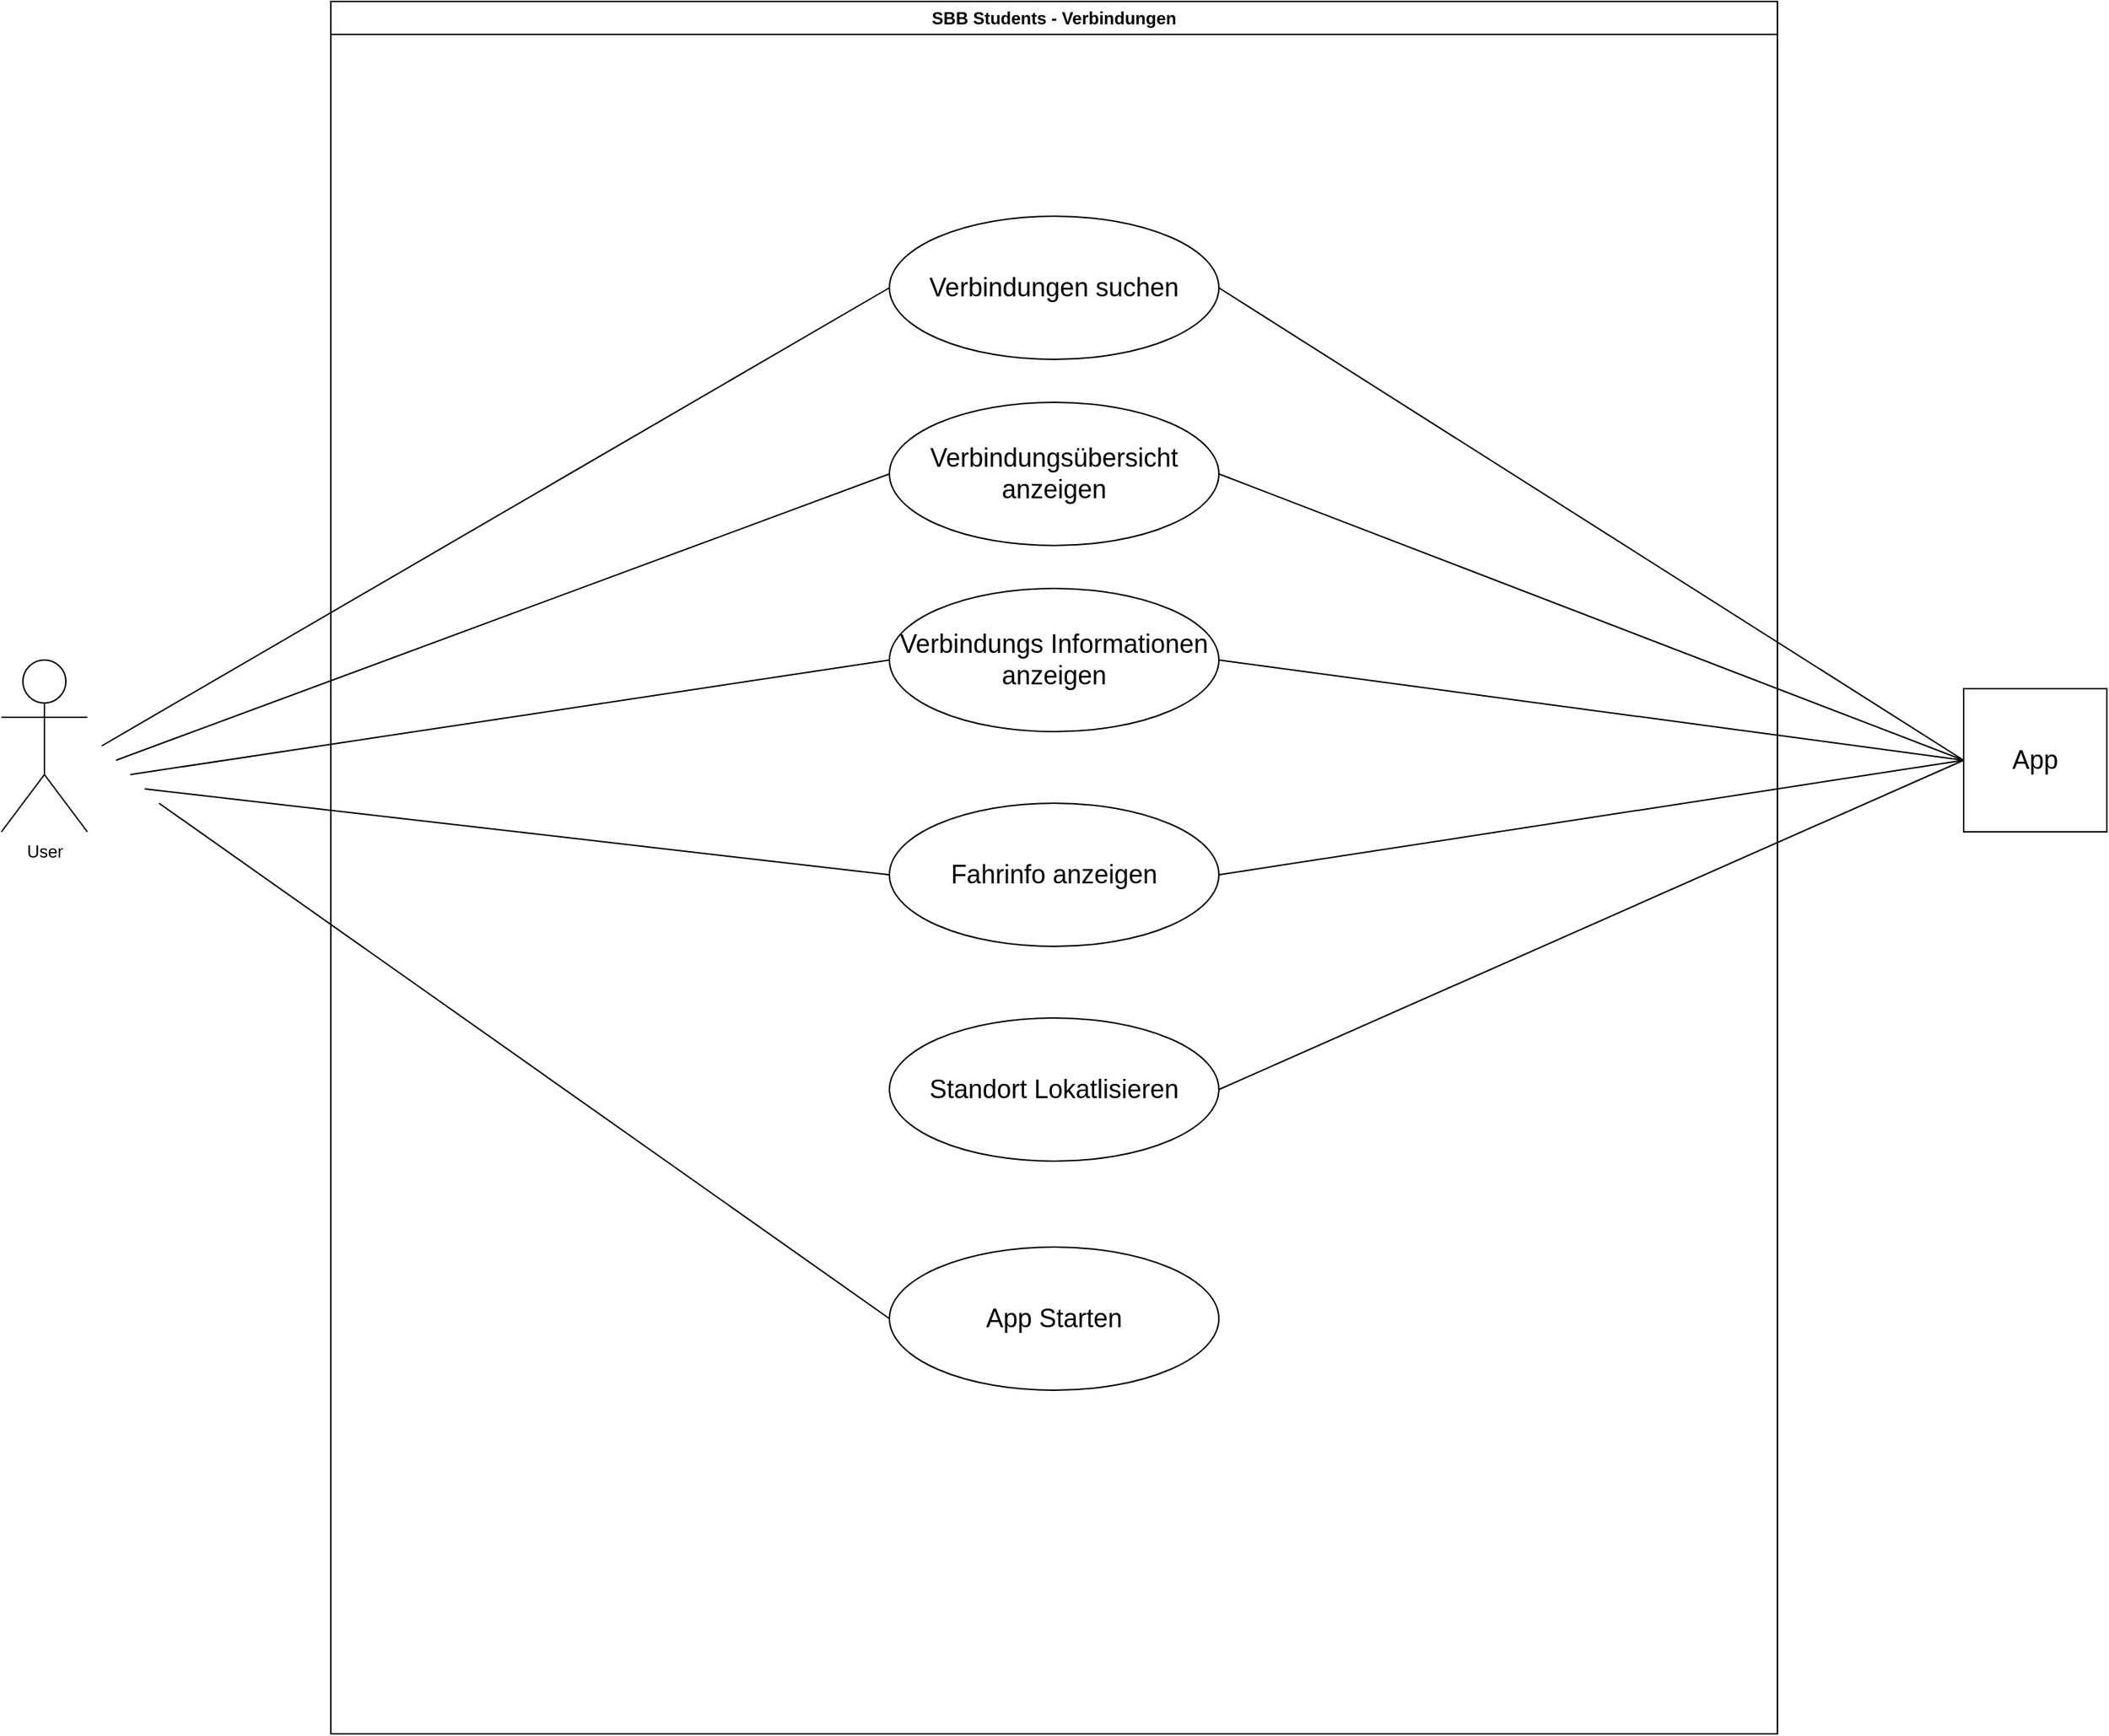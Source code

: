 <mxfile>
    <diagram id="YftX5dicqF5JCaUzYw-X" name="Page-1">
        <mxGraphModel dx="2310" dy="1491" grid="0" gridSize="10" guides="1" tooltips="1" connect="1" arrows="1" fold="1" page="0" pageScale="1" pageWidth="827" pageHeight="1169" math="0" shadow="0">
            <root>
                <mxCell id="0"/>
                <mxCell id="1" parent="0"/>
                <mxCell id="3" value="SBB Students - Verbindungen" style="swimlane;whiteSpace=wrap;html=1;" parent="1" vertex="1">
                    <mxGeometry x="-170" y="60" width="1010" height="1210" as="geometry"/>
                </mxCell>
                <mxCell id="8" value="Verbindungen suchen" style="ellipse;whiteSpace=wrap;html=1;fontSize=18;" parent="3" vertex="1">
                    <mxGeometry x="390" y="150" width="230" height="100" as="geometry"/>
                </mxCell>
                <mxCell id="9" value="Verbindungs Informationen anzeigen" style="ellipse;whiteSpace=wrap;html=1;fontSize=18;" parent="3" vertex="1">
                    <mxGeometry x="390" y="410" width="230" height="100" as="geometry"/>
                </mxCell>
                <mxCell id="10" value="Fahrinfo anzeigen" style="ellipse;whiteSpace=wrap;html=1;fontSize=18;" parent="3" vertex="1">
                    <mxGeometry x="390" y="560" width="230" height="100" as="geometry"/>
                </mxCell>
                <mxCell id="11" value="Standort Lokatlisieren" style="ellipse;whiteSpace=wrap;html=1;fontSize=18;" parent="3" vertex="1">
                    <mxGeometry x="390" y="710" width="230" height="100" as="geometry"/>
                </mxCell>
                <mxCell id="12" value="App Starten" style="ellipse;whiteSpace=wrap;html=1;fontSize=18;" parent="3" vertex="1">
                    <mxGeometry x="390" y="870" width="230" height="100" as="geometry"/>
                </mxCell>
                <mxCell id="13" value="Verbindungsübersicht anzeigen" style="ellipse;whiteSpace=wrap;html=1;fontSize=18;" parent="3" vertex="1">
                    <mxGeometry x="390" y="280" width="230" height="100" as="geometry"/>
                </mxCell>
                <mxCell id="4" value="User" style="shape=umlActor;verticalLabelPosition=bottom;verticalAlign=top;html=1;outlineConnect=0;" parent="1" vertex="1">
                    <mxGeometry x="-400" y="520" width="60" height="120" as="geometry"/>
                </mxCell>
                <mxCell id="7" value="&lt;font style=&quot;font-size: 18px;&quot;&gt;App&lt;/font&gt;" style="whiteSpace=wrap;html=1;aspect=fixed;" parent="1" vertex="1">
                    <mxGeometry x="970" y="540" width="100" height="100" as="geometry"/>
                </mxCell>
                <mxCell id="14" value="" style="endArrow=none;html=1;fontSize=18;entryX=0;entryY=0.5;entryDx=0;entryDy=0;exitX=1;exitY=0.5;exitDx=0;exitDy=0;" parent="1" source="8" target="7" edge="1">
                    <mxGeometry width="50" height="50" relative="1" as="geometry">
                        <mxPoint x="410" y="630" as="sourcePoint"/>
                        <mxPoint x="460" y="580" as="targetPoint"/>
                    </mxGeometry>
                </mxCell>
                <mxCell id="15" value="" style="endArrow=none;html=1;fontSize=18;exitX=1;exitY=0.5;exitDx=0;exitDy=0;" parent="1" source="13" edge="1">
                    <mxGeometry width="50" height="50" relative="1" as="geometry">
                        <mxPoint x="460" y="270" as="sourcePoint"/>
                        <mxPoint x="970" y="590" as="targetPoint"/>
                    </mxGeometry>
                </mxCell>
                <mxCell id="17" value="" style="endArrow=none;html=1;fontSize=18;exitX=1;exitY=0.5;exitDx=0;exitDy=0;entryX=0;entryY=0.5;entryDx=0;entryDy=0;" parent="1" source="9" target="7" edge="1">
                    <mxGeometry width="50" height="50" relative="1" as="geometry">
                        <mxPoint x="460" y="400" as="sourcePoint"/>
                        <mxPoint x="980" y="600" as="targetPoint"/>
                    </mxGeometry>
                </mxCell>
                <mxCell id="18" value="" style="endArrow=none;html=1;fontSize=18;exitX=1;exitY=0.5;exitDx=0;exitDy=0;" parent="1" source="10" edge="1">
                    <mxGeometry width="50" height="50" relative="1" as="geometry">
                        <mxPoint x="460" y="530" as="sourcePoint"/>
                        <mxPoint x="970" y="590" as="targetPoint"/>
                    </mxGeometry>
                </mxCell>
                <mxCell id="19" value="" style="endArrow=none;html=1;fontSize=18;exitX=1;exitY=0.5;exitDx=0;exitDy=0;" parent="1" source="11" edge="1">
                    <mxGeometry width="50" height="50" relative="1" as="geometry">
                        <mxPoint x="460" y="680" as="sourcePoint"/>
                        <mxPoint x="970" y="590" as="targetPoint"/>
                    </mxGeometry>
                </mxCell>
                <mxCell id="20" value="" style="endArrow=none;html=1;fontSize=18;entryX=0;entryY=0.5;entryDx=0;entryDy=0;" parent="1" target="8" edge="1">
                    <mxGeometry width="50" height="50" relative="1" as="geometry">
                        <mxPoint x="-330" y="580" as="sourcePoint"/>
                        <mxPoint x="460" y="580" as="targetPoint"/>
                    </mxGeometry>
                </mxCell>
                <mxCell id="21" value="" style="endArrow=none;html=1;fontSize=18;entryX=0;entryY=0.5;entryDx=0;entryDy=0;" parent="1" target="13" edge="1">
                    <mxGeometry width="50" height="50" relative="1" as="geometry">
                        <mxPoint x="-320" y="590" as="sourcePoint"/>
                        <mxPoint x="230" y="270" as="targetPoint"/>
                    </mxGeometry>
                </mxCell>
                <mxCell id="22" value="" style="endArrow=none;html=1;fontSize=18;entryX=0;entryY=0.5;entryDx=0;entryDy=0;" parent="1" target="9" edge="1">
                    <mxGeometry width="50" height="50" relative="1" as="geometry">
                        <mxPoint x="-310" y="600" as="sourcePoint"/>
                        <mxPoint x="230" y="400" as="targetPoint"/>
                    </mxGeometry>
                </mxCell>
                <mxCell id="23" value="" style="endArrow=none;html=1;fontSize=18;entryX=0;entryY=0.5;entryDx=0;entryDy=0;" parent="1" target="10" edge="1">
                    <mxGeometry width="50" height="50" relative="1" as="geometry">
                        <mxPoint x="-300" y="610" as="sourcePoint"/>
                        <mxPoint x="230" y="530" as="targetPoint"/>
                    </mxGeometry>
                </mxCell>
                <mxCell id="24" value="" style="endArrow=none;html=1;fontSize=18;entryX=0;entryY=0.5;entryDx=0;entryDy=0;" parent="1" target="12" edge="1">
                    <mxGeometry width="50" height="50" relative="1" as="geometry">
                        <mxPoint x="-290" y="620" as="sourcePoint"/>
                        <mxPoint x="210" y="970" as="targetPoint"/>
                    </mxGeometry>
                </mxCell>
            </root>
        </mxGraphModel>
    </diagram>
</mxfile>